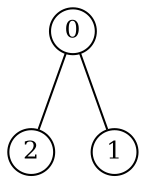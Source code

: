 graph {
overlap = false;
splines = false;
sep=.3;
node[margin=0, fontsize=12, shape=circle, height=.3, width=.3];
0 -- 2
0 -- 1
}
